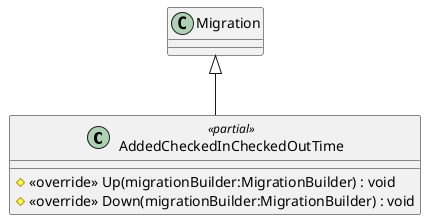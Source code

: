 @startuml
class AddedCheckedInCheckedOutTime <<partial>> {
    # <<override>> Up(migrationBuilder:MigrationBuilder) : void
    # <<override>> Down(migrationBuilder:MigrationBuilder) : void
}
Migration <|-- AddedCheckedInCheckedOutTime
@enduml
